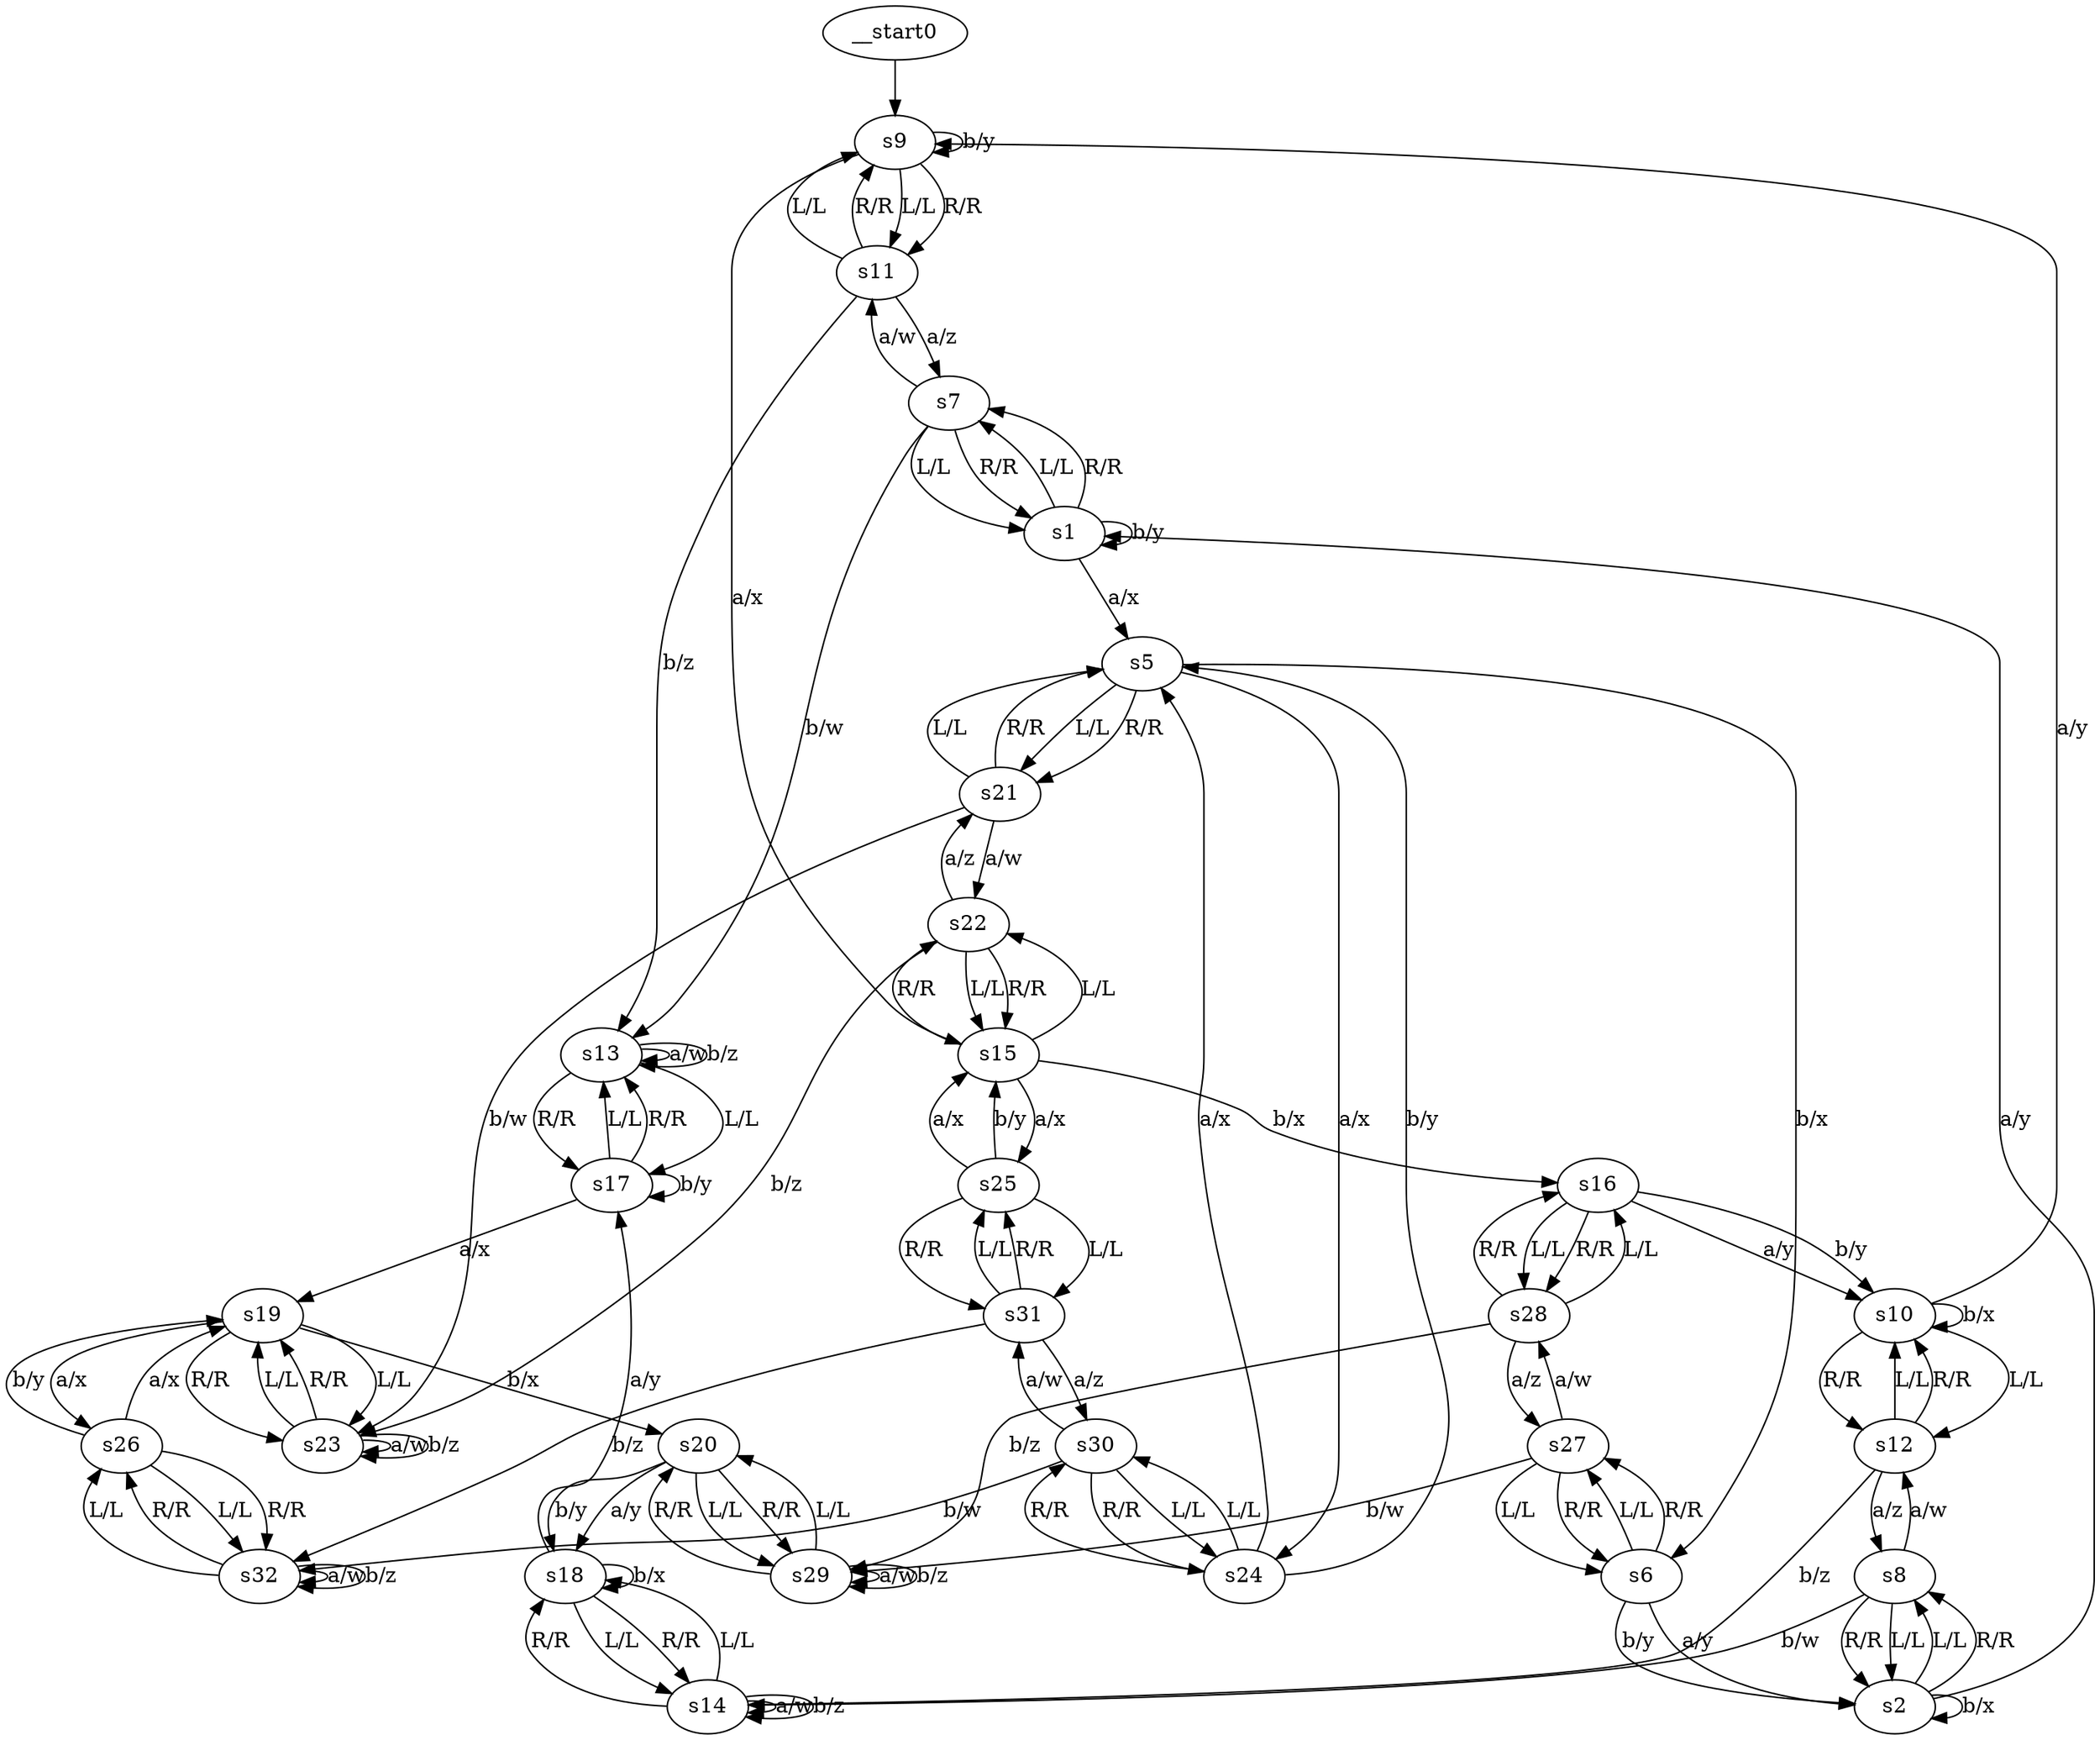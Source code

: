 digraph g {
  __start0 -> s9;

  s9 -> s11 [label="L/L"]
  s9 -> s11 [label="R/R"]
  s9 -> s15 [label="a/x"]
  s9 -> s9 [label="b/y"]
  s1 -> s7 [label="L/L"]
  s1 -> s7 [label="R/R"]
  s1 -> s5 [label="a/x"]
  s1 -> s1 [label="b/y"]
  s2 -> s8 [label="L/L"]
  s2 -> s8 [label="R/R"]
  s2 -> s1 [label="a/y"]
  s2 -> s2 [label="b/x"]
  s5 -> s21 [label="L/L"]
  s5 -> s21 [label="R/R"]
  s5 -> s24 [label="a/x"]
  s5 -> s6 [label="b/x"]
  s6 -> s27 [label="L/L"]
  s6 -> s27 [label="R/R"]
  s6 -> s2 [label="a/y"]
  s6 -> s2 [label="b/y"]
  s7 -> s1 [label="L/L"]
  s7 -> s1 [label="R/R"]
  s7 -> s11 [label="a/w"]
  s7 -> s13 [label="b/w"]
  s8 -> s2 [label="L/L"]
  s8 -> s2 [label="R/R"]
  s8 -> s12 [label="a/w"]
  s8 -> s14 [label="b/w"]
  s10 -> s12 [label="L/L"]
  s10 -> s12 [label="R/R"]
  s10 -> s9 [label="a/y"]
  s10 -> s10 [label="b/x"]
  s11 -> s9 [label="L/L"]
  s11 -> s9 [label="R/R"]
  s11 -> s7 [label="a/z"]
  s11 -> s13 [label="b/z"]
  s12 -> s10 [label="L/L"]
  s12 -> s10 [label="R/R"]
  s12 -> s8 [label="a/z"]
  s12 -> s14 [label="b/z"]
  s13 -> s17 [label="L/L"]
  s13 -> s17 [label="R/R"]
  s13 -> s13 [label="a/w"]
  s13 -> s13 [label="b/z"]
  s14 -> s18 [label="L/L"]
  s14 -> s18 [label="R/R"]
  s14 -> s14 [label="a/w"]
  s14 -> s14 [label="b/z"]
  s15 -> s22 [label="L/L"]
  s15 -> s22 [label="R/R"]
  s15 -> s25 [label="a/x"]
  s15 -> s16 [label="b/x"]
  s16 -> s28 [label="L/L"]
  s16 -> s28 [label="R/R"]
  s16 -> s10 [label="a/y"]
  s16 -> s10 [label="b/y"]
  s17 -> s13 [label="L/L"]
  s17 -> s13 [label="R/R"]
  s17 -> s19 [label="a/x"]
  s17 -> s17 [label="b/y"]
  s18 -> s14 [label="L/L"]
  s18 -> s14 [label="R/R"]
  s18 -> s17 [label="a/y"]
  s18 -> s18 [label="b/x"]
  s19 -> s23 [label="L/L"]
  s19 -> s23 [label="R/R"]
  s19 -> s26 [label="a/x"]
  s19 -> s20 [label="b/x"]
  s20 -> s29 [label="L/L"]
  s20 -> s29 [label="R/R"]
  s20 -> s18 [label="a/y"]
  s20 -> s18 [label="b/y"]
  s21 -> s5 [label="L/L"]
  s21 -> s5 [label="R/R"]
  s21 -> s22 [label="a/w"]
  s21 -> s23 [label="b/w"]
  s22 -> s15 [label="L/L"]
  s22 -> s15 [label="R/R"]
  s22 -> s21 [label="a/z"]
  s22 -> s23 [label="b/z"]
  s23 -> s19 [label="L/L"]
  s23 -> s19 [label="R/R"]
  s23 -> s23 [label="a/w"]
  s23 -> s23 [label="b/z"]
  s24 -> s30 [label="L/L"]
  s24 -> s30 [label="R/R"]
  s24 -> s5 [label="a/x"]
  s24 -> s5 [label="b/y"]
  s25 -> s31 [label="L/L"]
  s25 -> s31 [label="R/R"]
  s25 -> s15 [label="a/x"]
  s25 -> s15 [label="b/y"]
  s26 -> s32 [label="L/L"]
  s26 -> s32 [label="R/R"]
  s26 -> s19 [label="a/x"]
  s26 -> s19 [label="b/y"]
  s27 -> s6 [label="L/L"]
  s27 -> s6 [label="R/R"]
  s27 -> s28 [label="a/w"]
  s27 -> s29 [label="b/w"]
  s28 -> s16 [label="L/L"]
  s28 -> s16 [label="R/R"]
  s28 -> s27 [label="a/z"]
  s28 -> s29 [label="b/z"]
  s29 -> s20 [label="L/L"]
  s29 -> s20 [label="R/R"]
  s29 -> s29 [label="a/w"]
  s29 -> s29 [label="b/z"]
  s30 -> s24 [label="L/L"]
  s30 -> s24 [label="R/R"]
  s30 -> s31 [label="a/w"]
  s30 -> s32 [label="b/w"]
  s31 -> s25 [label="L/L"]
  s31 -> s25 [label="R/R"]
  s31 -> s30 [label="a/z"]
  s31 -> s32 [label="b/z"]
  s32 -> s26 [label="L/L"]
  s32 -> s26 [label="R/R"]
  s32 -> s32 [label="a/w"]
  s32 -> s32 [label="b/z"]
}
